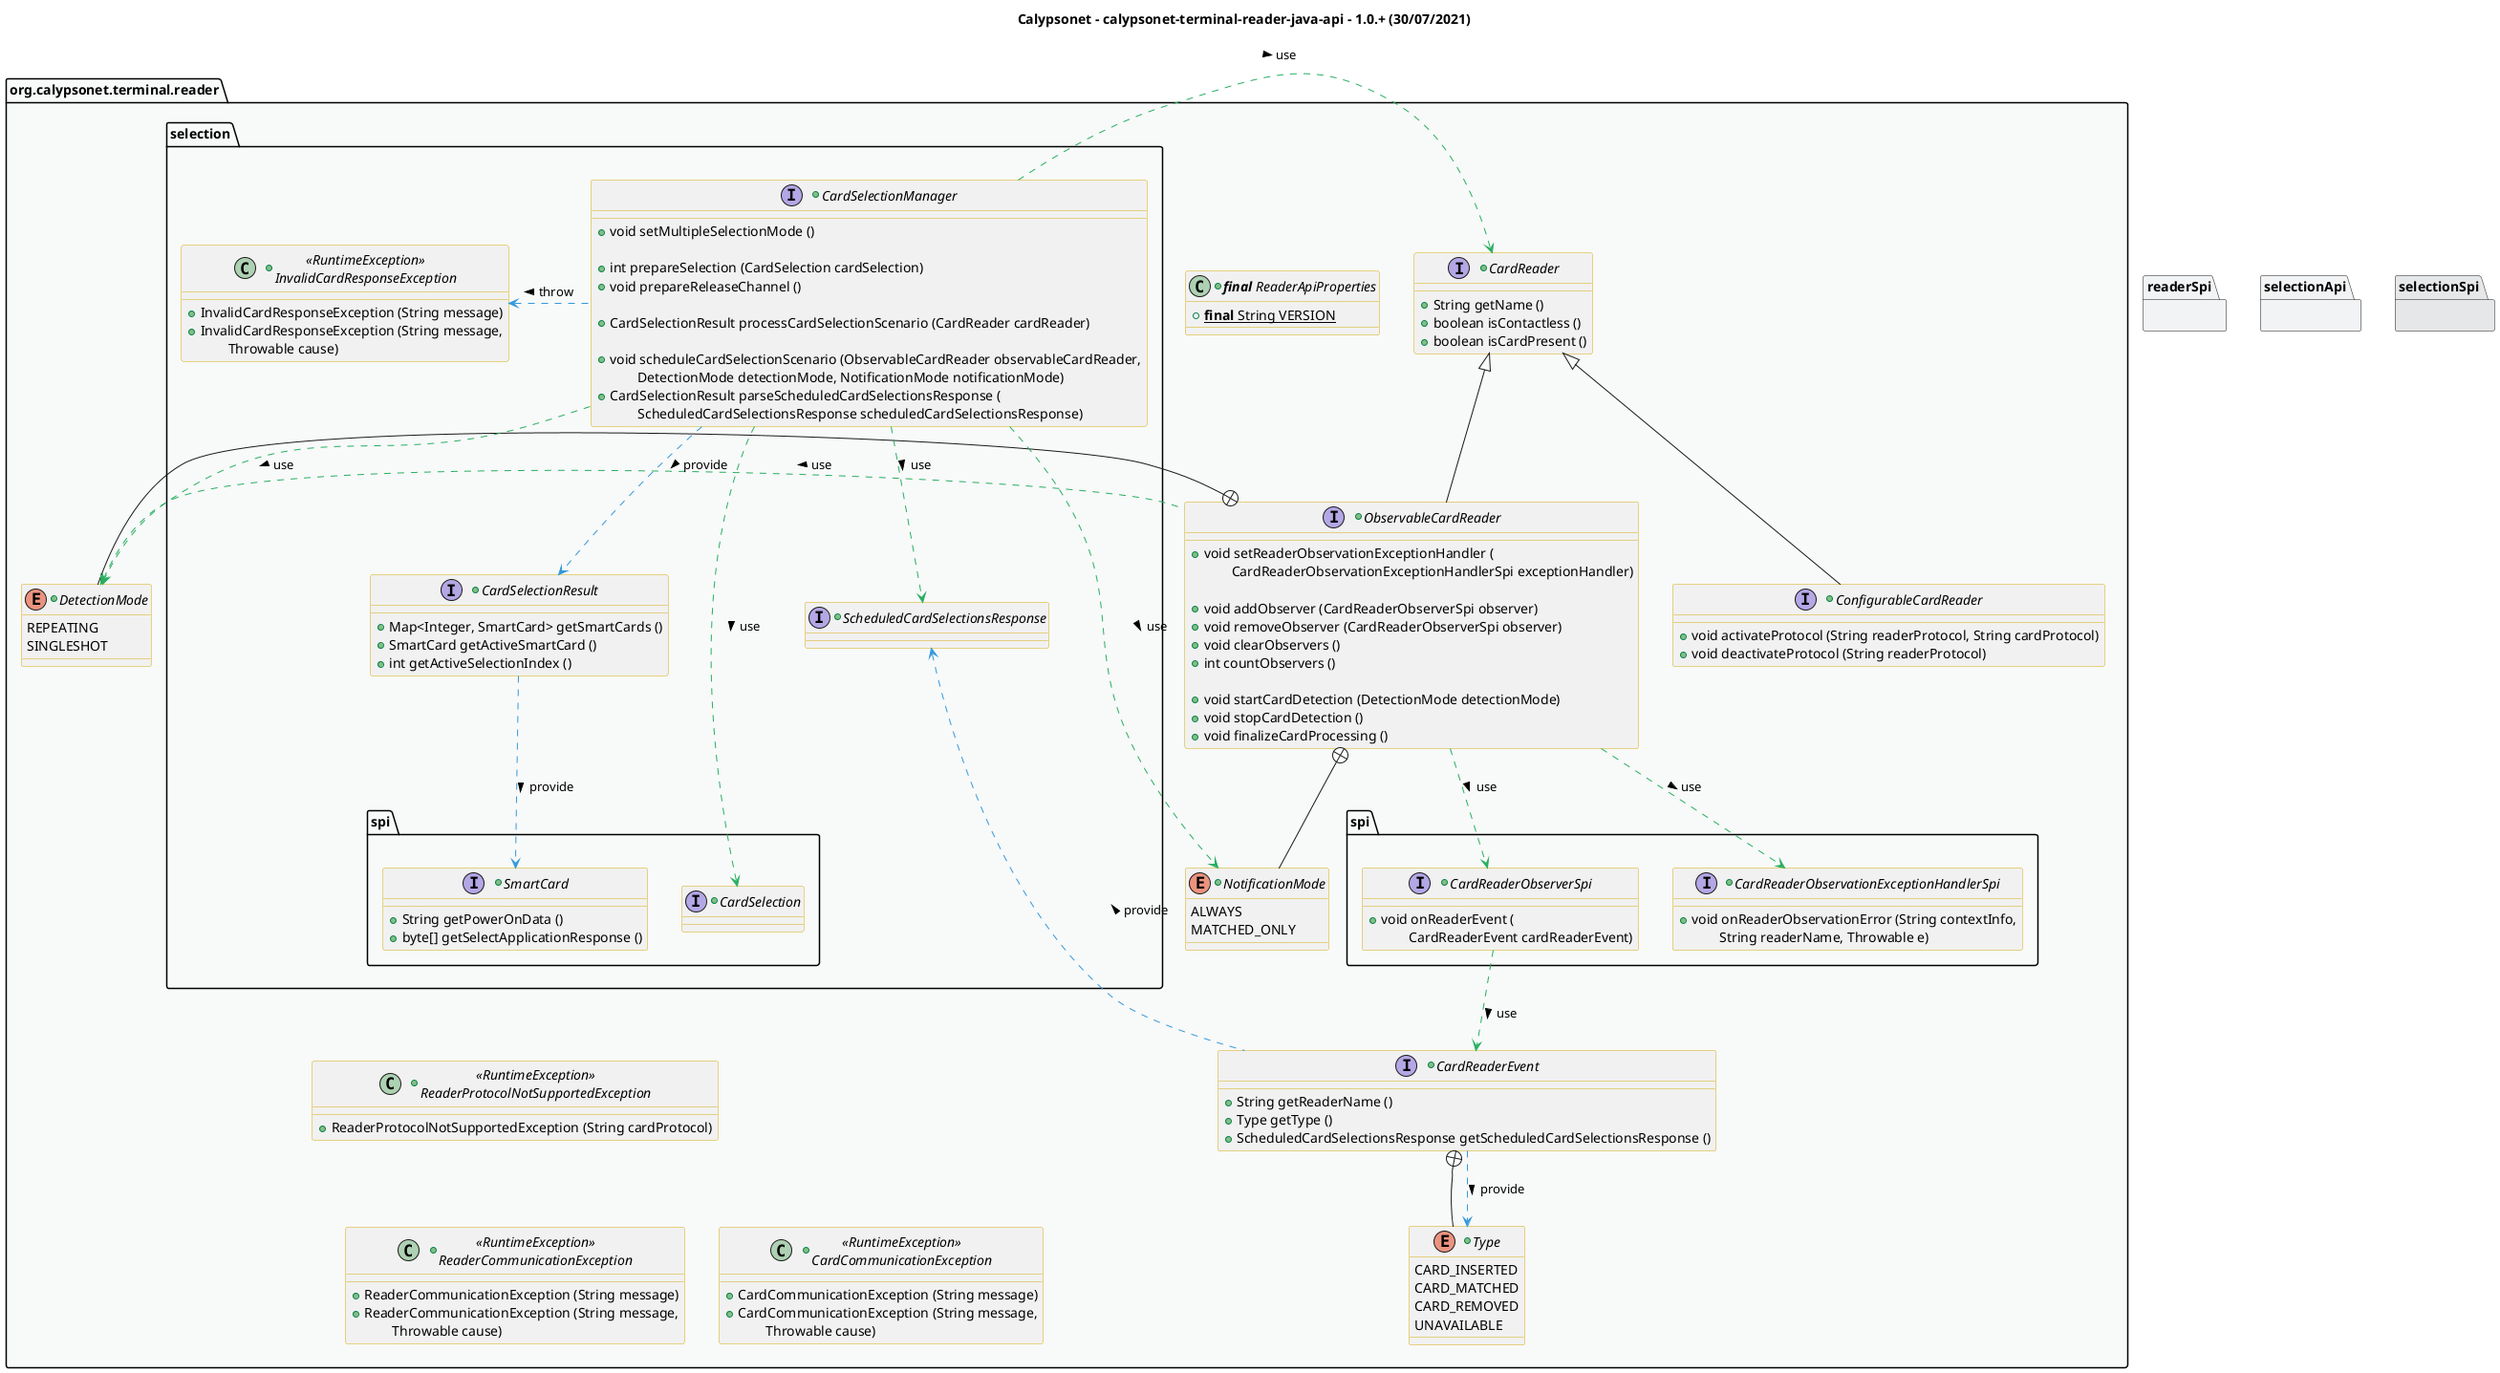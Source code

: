 @startuml
title
    Calypsonet - calypsonet-terminal-reader-java-api - 1.0.+ (30/07/2021)
end title

' == THEME ==

'Couleurs issues de : https://htmlcolorcodes.com/fr/tableau-de-couleur/tableau-de-couleur-design-plat/
!define C_GREY1 F8F9F9
!define C_GREY2 F2F3F4
!define C_GREY3 E5E7E9
!define C_GREY4 D7DBDD
!define C_GREY5 CACFD2
!define C_GREY6 BDC3C7
!define C_LINK 3498DB
!define C_USE 27AE60

skinparam Shadowing false
skinparam ClassFontStyle italic
skinparam ClassBorderColor #D4AC0D
skinparam stereotypeABorderColor #A9DCDF
skinparam stereotypeIBorderColor #B4A7E5
skinparam stereotypeCBorderColor #ADD1B2
skinparam stereotypeEBorderColor #EB93DF
' Red
skinparam ClassBackgroundColor<<red>> #FDEDEC
skinparam ClassBorderColor<<red>> #E74C3C
hide <<red>> stereotype
' Purple
skinparam ClassBackgroundColor<<purple>> #F4ECF7
skinparam ClassBorderColor<<purple>> #8E44AD
hide <<purple>> stereotype
' blue
skinparam ClassBackgroundColor<<blue>> #EBF5FB
skinparam ClassBorderColor<<blue>> #3498DB
hide <<blue>> stereotype
' Green
skinparam ClassBackgroundColor<<green>> #E9F7EF
skinparam ClassBorderColor<<green>> #27AE60
hide <<green>> stereotype
' Grey
skinparam ClassBackgroundColor<<grey>> #EAECEE
skinparam ClassBorderColor<<grey>> #2C3E50
hide <<grey>> stereotype

' == CONTENT ==

package "org.calypsonet.terminal.reader" as readerApi {
    ' SERVICE
    together {
        +class "**final** ReaderApiProperties" as ApiProperties {
            +{static} **final** String VERSION
        }
        +interface CardReader {
            +String getName ()
            +boolean isContactless ()
            +boolean isCardPresent ()
        }
        +interface ConfigurableCardReader extends CardReader {
            +void activateProtocol (String readerProtocol, String cardProtocol)
            +void deactivateProtocol (String readerProtocol)
        }
        +interface ObservableCardReader extends CardReader {
            +void setReaderObservationExceptionHandler (
                \tCardReaderObservationExceptionHandlerSpi exceptionHandler)

            +void addObserver (CardReaderObserverSpi observer)
            +void removeObserver (CardReaderObserverSpi observer)
            +void clearObservers ()
            +int countObservers ()

            +void startCardDetection (DetectionMode detectionMode)
            +void stopCardDetection ()
            +void finalizeCardProcessing ()
        }
        +enum DetectionMode {
            REPEATING
            SINGLESHOT
        }
        +enum NotificationMode {
            ALWAYS
            MATCHED_ONLY
        }
        +interface CardReaderEvent {
            +String getReaderName ()
            +Type getType ()
            +ScheduledCardSelectionsResponse getScheduledCardSelectionsResponse ()
        }
        +enum "Type" as CardReaderEventType {
            CARD_INSERTED
            CARD_MATCHED
            CARD_REMOVED
            UNAVAILABLE
        }
        ' SPI
        package "spi" as readerSpi {
            +interface CardReaderObserverSpi {
                +void onReaderEvent (
                    \tCardReaderEvent cardReaderEvent)
            }
            +interface CardReaderObservationExceptionHandlerSpi {
                +void onReaderObservationError (String contextInfo,
                    \tString readerName, Throwable e)
            }
        }
    }

    ' SELECTION
    package "selection" as selectionApi {
        ' Selection
        +interface CardSelectionManager {
            +void setMultipleSelectionMode ()

            +int prepareSelection (CardSelection cardSelection)
            +void prepareReleaseChannel ()

            +CardSelectionResult processCardSelectionScenario (CardReader cardReader)

            +void scheduleCardSelectionScenario (ObservableCardReader observableCardReader,
                \tDetectionMode detectionMode, NotificationMode notificationMode)
            +CardSelectionResult parseScheduledCardSelectionsResponse (
                \tScheduledCardSelectionsResponse scheduledCardSelectionsResponse)
        }

        ' Card Extension SPI
        package "spi" as selectionSpi {
            +interface CardSelection {
            }
            +interface "SmartCard" as SmartCard {
                +String getPowerOnData ()
                +byte[] getSelectApplicationResponse ()
            }
        }
        +interface CardSelectionResult {
            +Map<Integer, SmartCard> getSmartCards ()
            +SmartCard getActiveSmartCard ()
            +int getActiveSelectionIndex ()
        }
        +interface ScheduledCardSelectionsResponse {
        }

        +class "<<RuntimeException>>\nInvalidCardResponseException" as InvalidCardResponseException {
            +InvalidCardResponseException (String message)
            +InvalidCardResponseException (String message,
                \tThrowable cause)
        }
    }
    ' EXCEPTIONS
    'together {
        +class "<<RuntimeException>>\nReaderCommunicationException" as ReaderCommunicationException {
            +ReaderCommunicationException (String message)
            +ReaderCommunicationException (String message,
                \tThrowable cause)
        }
        +class "<<RuntimeException>>\nReaderProtocolNotSupportedException" as ReaderProtocolNotSupportedException {
            +ReaderProtocolNotSupportedException (String cardProtocol)
        }
        +class "<<RuntimeException>>\nCardCommunicationException" as CardCommunicationException {
            +CardCommunicationException (String message)
            +CardCommunicationException (String message,
                \tThrowable cause)
        }
    '}
}

' Associations

ObservableCardReader +-- NotificationMode
ObservableCardReader +-left- DetectionMode
ObservableCardReader .left.> DetectionMode #C_USE : use >
ObservableCardReader ..> CardReaderObservationExceptionHandlerSpi #C_USE : use >

CardReaderEvent +-- CardReaderEventType
CardReaderEvent ..> CardReaderEventType #C_LINK : provide >
CardReaderEvent .up.> ScheduledCardSelectionsResponse #C_LINK : provide >

CardSelectionResult ..> SmartCard #C_LINK : provide >

CardSelectionManager ..> CardSelection #C_USE : use >
CardSelectionManager ..> ScheduledCardSelectionsResponse #C_USE : use >
CardSelectionManager ..> CardSelectionResult #C_LINK : provide >
CardSelectionManager .right.> CardReader #C_USE : use >
CardSelectionManager ..> NotificationMode #C_USE : use >
CardSelectionManager ..> DetectionMode #C_USE : use >
CardSelectionManager .left.> InvalidCardResponseException #C_LINK : throw >

ObservableCardReader ..> CardReaderObserverSpi #C_USE : use >

CardReaderObserverSpi ..> CardReaderEvent #C_USE : use >

' == LAYOUT ==

SmartCard -[hidden]- ReaderProtocolNotSupportedException
ReaderProtocolNotSupportedException -[hidden]- ReaderCommunicationException
ReaderCommunicationException -[hidden]right- CardCommunicationException

' == STYLE ==

package readerApi #C_GREY1 {}
package readerSpi #C_GREY2 {}
package selectionApi #C_GREY2 {}
package selectionSpi #C_GREY3 {}

@enduml